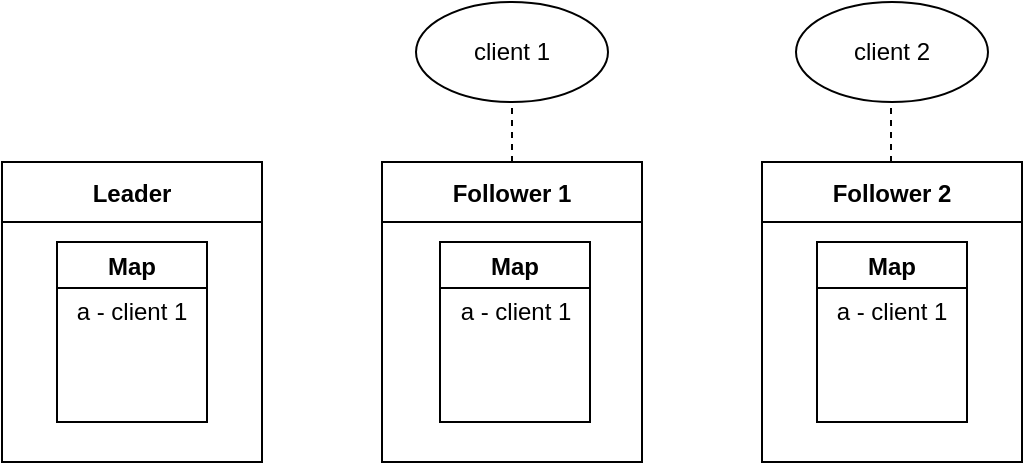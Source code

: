 <mxfile version="20.0.3" type="github">
  <diagram id="0wbIo2UuZbxQrK5tq83U" name="Page-1">
    <mxGraphModel dx="1040" dy="640" grid="1" gridSize="10" guides="1" tooltips="1" connect="1" arrows="1" fold="1" page="1" pageScale="1" pageWidth="827" pageHeight="1169" math="0" shadow="0">
      <root>
        <mxCell id="0" />
        <mxCell id="1" parent="0" />
        <mxCell id="aN0v2pf9Lru8ts7h7emM-1" value="Leader" style="swimlane;startSize=30;" vertex="1" parent="1">
          <mxGeometry x="120" y="200" width="130" height="150" as="geometry">
            <mxRectangle x="120" y="200" width="80" height="30" as="alternateBounds" />
          </mxGeometry>
        </mxCell>
        <mxCell id="aN0v2pf9Lru8ts7h7emM-5" value="Map" style="swimlane;" vertex="1" parent="aN0v2pf9Lru8ts7h7emM-1">
          <mxGeometry x="27.5" y="40" width="75" height="90" as="geometry" />
        </mxCell>
        <mxCell id="aN0v2pf9Lru8ts7h7emM-8" value="a - client 1" style="text;html=1;strokeColor=none;fillColor=none;align=center;verticalAlign=middle;whiteSpace=wrap;rounded=0;" vertex="1" parent="aN0v2pf9Lru8ts7h7emM-5">
          <mxGeometry x="7.5" y="20" width="60" height="30" as="geometry" />
        </mxCell>
        <mxCell id="aN0v2pf9Lru8ts7h7emM-3" value="Follower 1" style="swimlane;startSize=30;" vertex="1" parent="1">
          <mxGeometry x="310" y="200" width="130" height="150" as="geometry">
            <mxRectangle x="120" y="200" width="80" height="30" as="alternateBounds" />
          </mxGeometry>
        </mxCell>
        <mxCell id="aN0v2pf9Lru8ts7h7emM-9" value="Map" style="swimlane;" vertex="1" parent="aN0v2pf9Lru8ts7h7emM-3">
          <mxGeometry x="29" y="40" width="75" height="90" as="geometry" />
        </mxCell>
        <mxCell id="aN0v2pf9Lru8ts7h7emM-10" value="a - client 1" style="text;html=1;strokeColor=none;fillColor=none;align=center;verticalAlign=middle;whiteSpace=wrap;rounded=0;" vertex="1" parent="aN0v2pf9Lru8ts7h7emM-9">
          <mxGeometry x="7.5" y="20" width="60" height="30" as="geometry" />
        </mxCell>
        <mxCell id="aN0v2pf9Lru8ts7h7emM-4" value="Follower 2" style="swimlane;startSize=30;" vertex="1" parent="1">
          <mxGeometry x="500" y="200" width="130" height="150" as="geometry">
            <mxRectangle x="120" y="200" width="80" height="30" as="alternateBounds" />
          </mxGeometry>
        </mxCell>
        <mxCell id="aN0v2pf9Lru8ts7h7emM-11" value="Map" style="swimlane;" vertex="1" parent="aN0v2pf9Lru8ts7h7emM-4">
          <mxGeometry x="27.5" y="40" width="75" height="90" as="geometry" />
        </mxCell>
        <mxCell id="aN0v2pf9Lru8ts7h7emM-12" value="a - client 1" style="text;html=1;strokeColor=none;fillColor=none;align=center;verticalAlign=middle;whiteSpace=wrap;rounded=0;" vertex="1" parent="aN0v2pf9Lru8ts7h7emM-11">
          <mxGeometry x="7.5" y="20" width="60" height="30" as="geometry" />
        </mxCell>
        <mxCell id="aN0v2pf9Lru8ts7h7emM-13" value="client 1" style="ellipse;whiteSpace=wrap;html=1;" vertex="1" parent="1">
          <mxGeometry x="327" y="120" width="96" height="50" as="geometry" />
        </mxCell>
        <mxCell id="aN0v2pf9Lru8ts7h7emM-15" value="client 2" style="ellipse;whiteSpace=wrap;html=1;" vertex="1" parent="1">
          <mxGeometry x="517" y="120" width="96" height="50" as="geometry" />
        </mxCell>
        <mxCell id="aN0v2pf9Lru8ts7h7emM-16" value="" style="endArrow=none;dashed=1;html=1;rounded=0;entryX=0.5;entryY=1;entryDx=0;entryDy=0;" edge="1" parent="1" target="aN0v2pf9Lru8ts7h7emM-13">
          <mxGeometry width="50" height="50" relative="1" as="geometry">
            <mxPoint x="375" y="200" as="sourcePoint" />
            <mxPoint x="440" y="300" as="targetPoint" />
          </mxGeometry>
        </mxCell>
        <mxCell id="aN0v2pf9Lru8ts7h7emM-17" value="" style="endArrow=none;dashed=1;html=1;rounded=0;entryX=0.5;entryY=1;entryDx=0;entryDy=0;" edge="1" parent="1">
          <mxGeometry width="50" height="50" relative="1" as="geometry">
            <mxPoint x="564.5" y="200" as="sourcePoint" />
            <mxPoint x="564.5" y="170" as="targetPoint" />
          </mxGeometry>
        </mxCell>
      </root>
    </mxGraphModel>
  </diagram>
</mxfile>
